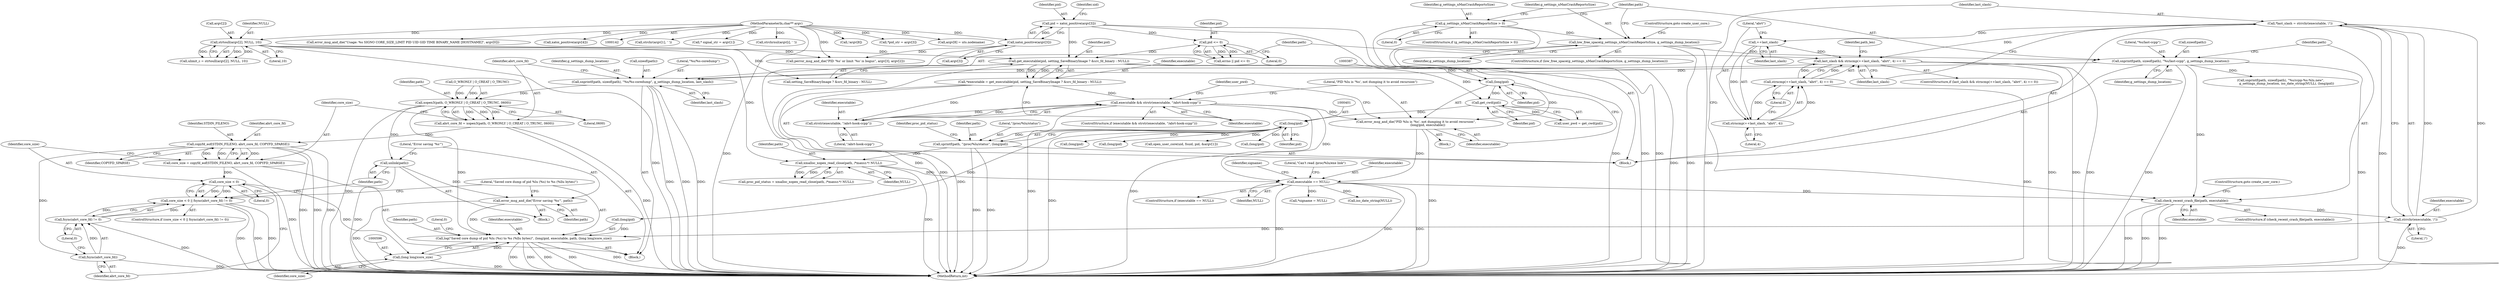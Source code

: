 digraph "0_abrt_4f2c1ddd3e3b81d2d5146b883115371f1cada9f9@API" {
"1000532" [label="(Call,*last_slash = strrchr(executable, '/'))"];
"1000534" [label="(Call,strrchr(executable, '/'))"];
"1000526" [label="(Call,check_recent_crash_file(path, executable))"];
"1000519" [label="(Call,snprintf(path, sizeof(path), \"%s/last-ccpp\", g_settings_dump_location))"];
"1000515" [label="(Call,low_free_space(g_settings_nMaxCrashReportsSize, g_settings_dump_location))"];
"1000510" [label="(Call,g_settings_nMaxCrashReportsSize > 0)"];
"1000453" [label="(Call,executable == NULL)"];
"1000384" [label="(Call,error_msg_and_die(\"PID %lu is '%s', not dumping it to avoid recursion\",\n                        (long)pid, executable))"];
"1000386" [label="(Call,(long)pid)"];
"1000370" [label="(Call,get_executable(pid, setting_SaveBinaryImage ? &src_fd_binary : NULL))"];
"1000317" [label="(Call,pid <= 0)"];
"1000301" [label="(Call,pid = xatoi_positive(argv[3]))"];
"1000303" [label="(Call,xatoi_positive(argv[3]))"];
"1000144" [label="(MethodParameterIn,char** argv)"];
"1000270" [label="(Call,strtoull(argv[2], NULL, 10))"];
"1000378" [label="(Call,executable && strstr(executable, \"/abrt-hook-ccpp\"))"];
"1000368" [label="(Call,*executable = get_executable(pid, setting_SaveBinaryImage ? &src_fd_binary : NULL))"];
"1000380" [label="(Call,strstr(executable, \"/abrt-hook-ccpp\"))"];
"1000405" [label="(Call,xmalloc_xopen_read_close(path, /*maxsz:*/ NULL))"];
"1000397" [label="(Call,sprintf(path, \"/proc/%lu/status\", (long)pid))"];
"1000400" [label="(Call,(long)pid)"];
"1000392" [label="(Call,get_cwd(pid))"];
"1000538" [label="(Call,last_slash && strncmp(++last_slash, \"abrt\", 4) == 0)"];
"1000548" [label="(Call,snprintf(path, sizeof(path), \"%s/%s-coredump\", g_settings_dump_location, last_slash))"];
"1000558" [label="(Call,xopen3(path, O_WRONLY | O_CREAT | O_TRUNC, 0600))"];
"1000556" [label="(Call,abrt_core_fd = xopen3(path, O_WRONLY | O_CREAT | O_TRUNC, 0600))"];
"1000569" [label="(Call,copyfd_eof(STDIN_FILENO, abrt_core_fd, COPYFD_SPARSE))"];
"1000567" [label="(Call,core_size = copyfd_eof(STDIN_FILENO, abrt_core_fd, COPYFD_SPARSE))"];
"1000575" [label="(Call,core_size < 0)"];
"1000574" [label="(Call,core_size < 0 || fsync(abrt_core_fd) != 0)"];
"1000595" [label="(Call,(long long)core_size)"];
"1000588" [label="(Call,log(\"Saved core dump of pid %lu (%s) to %s (%llu bytes)\", (long)pid, executable, path, (long long)core_size))"];
"1000579" [label="(Call,fsync(abrt_core_fd))"];
"1000578" [label="(Call,fsync(abrt_core_fd) != 0)"];
"1000583" [label="(Call,unlink(path))"];
"1000585" [label="(Call,error_msg_and_die(\"Error saving '%s'\", path))"];
"1000542" [label="(Call,++last_slash)"];
"1000541" [label="(Call,strncmp(++last_slash, \"abrt\", 4))"];
"1000540" [label="(Call,strncmp(++last_slash, \"abrt\", 4) == 0)"];
"1000576" [label="(Identifier,core_size)"];
"1000465" [label="(Identifier,signame)"];
"1000400" [label="(Call,(long)pid)"];
"1000177" [label="(Call,strchr(argv[1], ' '))"];
"1000385" [label="(Literal,\"PID %lu is '%s', not dumping it to avoid recursion\")"];
"1000388" [label="(Identifier,pid)"];
"1000275" [label="(Literal,10)"];
"1000527" [label="(Identifier,path)"];
"1000523" [label="(Literal,\"%s/last-ccpp\")"];
"1000573" [label="(ControlStructure,if (core_size < 0 || fsync(abrt_core_fd) != 0))"];
"1000597" [label="(Identifier,core_size)"];
"1000544" [label="(Literal,\"abrt\")"];
"1000536" [label="(Literal,'/')"];
"1000406" [label="(Identifier,path)"];
"1000458" [label="(Literal,\"Can't read /proc/%lu/exe link\")"];
"1000399" [label="(Literal,\"/proc/%lu/status\")"];
"1000386" [label="(Call,(long)pid)"];
"1000552" [label="(Literal,\"%s/%s-coredump\")"];
"1000257" [label="(Call,* signal_str = argv[1])"];
"1000567" [label="(Call,core_size = copyfd_eof(STDIN_FILENO, abrt_core_fd, COPYFD_SPARSE))"];
"1000369" [label="(Identifier,executable)"];
"1000547" [label="(Block,)"];
"1000609" [label="(Call,iso_date_string(NULL))"];
"1000510" [label="(Call,g_settings_nMaxCrashReportsSize > 0)"];
"1000302" [label="(Identifier,pid)"];
"1000548" [label="(Call,snprintf(path, sizeof(path), \"%s/%s-coredump\", g_settings_dump_location, last_slash))"];
"1000301" [label="(Call,pid = xatoi_positive(argv[3]))"];
"1000405" [label="(Call,xmalloc_xopen_read_close(path, /*maxsz:*/ NULL))"];
"1000553" [label="(Identifier,g_settings_dump_location)"];
"1000519" [label="(Call,snprintf(path, sizeof(path), \"%s/last-ccpp\", g_settings_dump_location))"];
"1000371" [label="(Identifier,pid)"];
"1000268" [label="(Call,ulimit_c = strtoull(argv[2], NULL, 10))"];
"1000404" [label="(Identifier,proc_pid_status)"];
"1000270" [label="(Call,strtoull(argv[2], NULL, 10))"];
"1000594" [label="(Identifier,path)"];
"1000560" [label="(Call,O_WRONLY | O_CREAT | O_TRUNC)"];
"1000570" [label="(Identifier,STDIN_FILENO)"];
"1000520" [label="(Identifier,path)"];
"1000526" [label="(Call,check_recent_crash_file(path, executable))"];
"1000541" [label="(Call,strncmp(++last_slash, \"abrt\", 4))"];
"1000517" [label="(Identifier,g_settings_dump_location)"];
"1000524" [label="(Identifier,g_settings_dump_location)"];
"1000542" [label="(Call,++last_slash)"];
"1000568" [label="(Identifier,core_size)"];
"1000565" [label="(Literal,0600)"];
"1000381" [label="(Identifier,executable)"];
"1000537" [label="(ControlStructure,if (last_slash && strncmp(++last_slash, \"abrt\", 4) == 0))"];
"1000595" [label="(Call,(long long)core_size)"];
"1000392" [label="(Call,get_cwd(pid))"];
"1000554" [label="(Identifier,last_slash)"];
"1000550" [label="(Call,sizeof(path))"];
"1000144" [label="(MethodParameterIn,char** argv)"];
"1000588" [label="(Call,log(\"Saved core dump of pid %lu (%s) to %s (%llu bytes)\", (long)pid, executable, path, (long long)core_size))"];
"1000571" [label="(Identifier,abrt_core_fd)"];
"1000577" [label="(Literal,0)"];
"1000382" [label="(Literal,\"/abrt-hook-ccpp\")"];
"1000384" [label="(Call,error_msg_and_die(\"PID %lu is '%s', not dumping it to avoid recursion\",\n                        (long)pid, executable))"];
"1000579" [label="(Call,fsync(abrt_core_fd))"];
"1001162" [label="(Call,(long)pid)"];
"1000530" [label="(ControlStructure,goto create_user_core;)"];
"1000303" [label="(Call,xatoi_positive(argv[3]))"];
"1000511" [label="(Identifier,g_settings_nMaxCrashReportsSize)"];
"1000543" [label="(Identifier,last_slash)"];
"1000549" [label="(Identifier,path)"];
"1000393" [label="(Identifier,pid)"];
"1000444" [label="(Call,open_user_core(uid, fsuid, pid, &argv[1]))"];
"1000586" [label="(Literal,\"Error saving '%s'\")"];
"1000582" [label="(Block,)"];
"1000540" [label="(Call,strncmp(++last_slash, \"abrt\", 4) == 0)"];
"1000379" [label="(Identifier,executable)"];
"1000459" [label="(Call,(long)pid)"];
"1000532" [label="(Call,*last_slash = strrchr(executable, '/'))"];
"1000452" [label="(ControlStructure,if (executable == NULL))"];
"1000455" [label="(Identifier,NULL)"];
"1000535" [label="(Identifier,executable)"];
"1000585" [label="(Call,error_msg_and_die(\"Error saving '%s'\", path))"];
"1000525" [label="(ControlStructure,if (check_recent_crash_file(path, executable)))"];
"1000309" [label="(Identifier,uid)"];
"1000383" [label="(Block,)"];
"1000558" [label="(Call,xopen3(path, O_WRONLY | O_CREAT | O_TRUNC, 0600))"];
"1000583" [label="(Call,unlink(path))"];
"1000380" [label="(Call,strstr(executable, \"/abrt-hook-ccpp\"))"];
"1000569" [label="(Call,copyfd_eof(STDIN_FILENO, abrt_core_fd, COPYFD_SPARSE))"];
"1000557" [label="(Identifier,abrt_core_fd)"];
"1000534" [label="(Call,strrchr(executable, '/'))"];
"1000521" [label="(Call,sizeof(path))"];
"1000377" [label="(ControlStructure,if (executable && strstr(executable, \"/abrt-hook-ccpp\")))"];
"1000315" [label="(Call,errno || pid <= 0)"];
"1000587" [label="(Identifier,path)"];
"1000318" [label="(Identifier,pid)"];
"1001171" [label="(MethodReturn,int)"];
"1000407" [label="(Identifier,NULL)"];
"1000546" [label="(Literal,0)"];
"1000516" [label="(Identifier,g_settings_nMaxCrashReportsSize)"];
"1000518" [label="(ControlStructure,goto create_user_core;)"];
"1000196" [label="(Call,strchrnul(argv[i], ' '))"];
"1000346" [label="(Call,!argv[8])"];
"1000271" [label="(Call,argv[2])"];
"1000539" [label="(Identifier,last_slash)"];
"1000538" [label="(Call,last_slash && strncmp(++last_slash, \"abrt\", 4) == 0)"];
"1000304" [label="(Call,argv[3])"];
"1000545" [label="(Literal,4)"];
"1000574" [label="(Call,core_size < 0 || fsync(abrt_core_fd) != 0)"];
"1000572" [label="(Identifier,COPYFD_SPARSE)"];
"1000602" [label="(Identifier,path_len)"];
"1000590" [label="(Call,(long)pid)"];
"1000512" [label="(Literal,0)"];
"1000391" [label="(Identifier,user_pwd)"];
"1000603" [label="(Call,snprintf(path, sizeof(path), \"%s/ccpp-%s-%lu.new\",\n            g_settings_dump_location, iso_date_string(NULL), (long)pid))"];
"1000464" [label="(Call,*signame = NULL)"];
"1000580" [label="(Identifier,abrt_core_fd)"];
"1000378" [label="(Call,executable && strstr(executable, \"/abrt-hook-ccpp\"))"];
"1000575" [label="(Call,core_size < 0)"];
"1000599" [label="(Literal,0)"];
"1000321" [label="(Call,perror_msg_and_die(\"PID '%s' or limit '%s' is bogus\", argv[3], argv[2]))"];
"1000372" [label="(Call,setting_SaveBinaryImage ? &src_fd_binary : NULL)"];
"1000589" [label="(Literal,\"Saved core dump of pid %lu (%s) to %s (%llu bytes)\")"];
"1000584" [label="(Identifier,path)"];
"1000454" [label="(Identifier,executable)"];
"1000389" [label="(Identifier,executable)"];
"1000368" [label="(Call,*executable = get_executable(pid, setting_SaveBinaryImage ? &src_fd_binary : NULL))"];
"1000509" [label="(ControlStructure,if (g_settings_nMaxCrashReportsSize > 0))"];
"1000295" [label="(Call,*pid_str = argv[3])"];
"1000390" [label="(Call,user_pwd = get_cwd(pid))"];
"1000581" [label="(Literal,0)"];
"1000354" [label="(Call,argv[8] = uts.nodename)"];
"1000514" [label="(ControlStructure,if (low_free_space(g_settings_nMaxCrashReportsSize, g_settings_dump_location)))"];
"1000578" [label="(Call,fsync(abrt_core_fd) != 0)"];
"1000453" [label="(Call,executable == NULL)"];
"1000145" [label="(Block,)"];
"1000171" [label="(Call,error_msg_and_die(\"Usage: %s SIGNO CORE_SIZE_LIMIT PID UID GID TIME BINARY_NAME [HOSTNAME]\", argv[0]))"];
"1000397" [label="(Call,sprintf(path, \"/proc/%lu/status\", (long)pid))"];
"1000402" [label="(Identifier,pid)"];
"1000559" [label="(Identifier,path)"];
"1000611" [label="(Call,(long)pid)"];
"1000515" [label="(Call,low_free_space(g_settings_nMaxCrashReportsSize, g_settings_dump_location))"];
"1000370" [label="(Call,get_executable(pid, setting_SaveBinaryImage ? &src_fd_binary : NULL))"];
"1000593" [label="(Identifier,executable)"];
"1000528" [label="(Identifier,executable)"];
"1000319" [label="(Literal,0)"];
"1000556" [label="(Call,abrt_core_fd = xopen3(path, O_WRONLY | O_CREAT | O_TRUNC, 0600))"];
"1000398" [label="(Identifier,path)"];
"1000317" [label="(Call,pid <= 0)"];
"1000403" [label="(Call,proc_pid_status = xmalloc_xopen_read_close(path, /*maxsz:*/ NULL))"];
"1000274" [label="(Identifier,NULL)"];
"1000310" [label="(Call,xatoi_positive(argv[4]))"];
"1000533" [label="(Identifier,last_slash)"];
"1000532" -> "1000145"  [label="AST: "];
"1000532" -> "1000534"  [label="CFG: "];
"1000533" -> "1000532"  [label="AST: "];
"1000534" -> "1000532"  [label="AST: "];
"1000539" -> "1000532"  [label="CFG: "];
"1000532" -> "1001171"  [label="DDG: "];
"1000534" -> "1000532"  [label="DDG: "];
"1000534" -> "1000532"  [label="DDG: "];
"1000532" -> "1000538"  [label="DDG: "];
"1000532" -> "1000542"  [label="DDG: "];
"1000534" -> "1000536"  [label="CFG: "];
"1000535" -> "1000534"  [label="AST: "];
"1000536" -> "1000534"  [label="AST: "];
"1000534" -> "1001171"  [label="DDG: "];
"1000526" -> "1000534"  [label="DDG: "];
"1000534" -> "1000588"  [label="DDG: "];
"1000526" -> "1000525"  [label="AST: "];
"1000526" -> "1000528"  [label="CFG: "];
"1000527" -> "1000526"  [label="AST: "];
"1000528" -> "1000526"  [label="AST: "];
"1000530" -> "1000526"  [label="CFG: "];
"1000533" -> "1000526"  [label="CFG: "];
"1000526" -> "1001171"  [label="DDG: "];
"1000526" -> "1001171"  [label="DDG: "];
"1000526" -> "1001171"  [label="DDG: "];
"1000519" -> "1000526"  [label="DDG: "];
"1000453" -> "1000526"  [label="DDG: "];
"1000519" -> "1000145"  [label="AST: "];
"1000519" -> "1000524"  [label="CFG: "];
"1000520" -> "1000519"  [label="AST: "];
"1000521" -> "1000519"  [label="AST: "];
"1000523" -> "1000519"  [label="AST: "];
"1000524" -> "1000519"  [label="AST: "];
"1000527" -> "1000519"  [label="CFG: "];
"1000519" -> "1001171"  [label="DDG: "];
"1000519" -> "1001171"  [label="DDG: "];
"1000515" -> "1000519"  [label="DDG: "];
"1000519" -> "1000548"  [label="DDG: "];
"1000519" -> "1000603"  [label="DDG: "];
"1000515" -> "1000514"  [label="AST: "];
"1000515" -> "1000517"  [label="CFG: "];
"1000516" -> "1000515"  [label="AST: "];
"1000517" -> "1000515"  [label="AST: "];
"1000518" -> "1000515"  [label="CFG: "];
"1000520" -> "1000515"  [label="CFG: "];
"1000515" -> "1001171"  [label="DDG: "];
"1000515" -> "1001171"  [label="DDG: "];
"1000515" -> "1001171"  [label="DDG: "];
"1000510" -> "1000515"  [label="DDG: "];
"1000510" -> "1000509"  [label="AST: "];
"1000510" -> "1000512"  [label="CFG: "];
"1000511" -> "1000510"  [label="AST: "];
"1000512" -> "1000510"  [label="AST: "];
"1000516" -> "1000510"  [label="CFG: "];
"1000520" -> "1000510"  [label="CFG: "];
"1000510" -> "1001171"  [label="DDG: "];
"1000510" -> "1001171"  [label="DDG: "];
"1000453" -> "1000452"  [label="AST: "];
"1000453" -> "1000455"  [label="CFG: "];
"1000454" -> "1000453"  [label="AST: "];
"1000455" -> "1000453"  [label="AST: "];
"1000458" -> "1000453"  [label="CFG: "];
"1000465" -> "1000453"  [label="CFG: "];
"1000453" -> "1001171"  [label="DDG: "];
"1000453" -> "1001171"  [label="DDG: "];
"1000453" -> "1001171"  [label="DDG: "];
"1000384" -> "1000453"  [label="DDG: "];
"1000378" -> "1000453"  [label="DDG: "];
"1000405" -> "1000453"  [label="DDG: "];
"1000453" -> "1000464"  [label="DDG: "];
"1000453" -> "1000609"  [label="DDG: "];
"1000384" -> "1000383"  [label="AST: "];
"1000384" -> "1000389"  [label="CFG: "];
"1000385" -> "1000384"  [label="AST: "];
"1000386" -> "1000384"  [label="AST: "];
"1000389" -> "1000384"  [label="AST: "];
"1000391" -> "1000384"  [label="CFG: "];
"1000384" -> "1001171"  [label="DDG: "];
"1000386" -> "1000384"  [label="DDG: "];
"1000378" -> "1000384"  [label="DDG: "];
"1000386" -> "1000388"  [label="CFG: "];
"1000387" -> "1000386"  [label="AST: "];
"1000388" -> "1000386"  [label="AST: "];
"1000389" -> "1000386"  [label="CFG: "];
"1000370" -> "1000386"  [label="DDG: "];
"1000386" -> "1000392"  [label="DDG: "];
"1000370" -> "1000368"  [label="AST: "];
"1000370" -> "1000372"  [label="CFG: "];
"1000371" -> "1000370"  [label="AST: "];
"1000372" -> "1000370"  [label="AST: "];
"1000368" -> "1000370"  [label="CFG: "];
"1000370" -> "1001171"  [label="DDG: "];
"1000370" -> "1000368"  [label="DDG: "];
"1000370" -> "1000368"  [label="DDG: "];
"1000317" -> "1000370"  [label="DDG: "];
"1000301" -> "1000370"  [label="DDG: "];
"1000270" -> "1000370"  [label="DDG: "];
"1000370" -> "1000392"  [label="DDG: "];
"1000317" -> "1000315"  [label="AST: "];
"1000317" -> "1000319"  [label="CFG: "];
"1000318" -> "1000317"  [label="AST: "];
"1000319" -> "1000317"  [label="AST: "];
"1000315" -> "1000317"  [label="CFG: "];
"1000317" -> "1000315"  [label="DDG: "];
"1000317" -> "1000315"  [label="DDG: "];
"1000301" -> "1000317"  [label="DDG: "];
"1000301" -> "1000145"  [label="AST: "];
"1000301" -> "1000303"  [label="CFG: "];
"1000302" -> "1000301"  [label="AST: "];
"1000303" -> "1000301"  [label="AST: "];
"1000309" -> "1000301"  [label="CFG: "];
"1000301" -> "1001171"  [label="DDG: "];
"1000303" -> "1000301"  [label="DDG: "];
"1000303" -> "1000304"  [label="CFG: "];
"1000304" -> "1000303"  [label="AST: "];
"1000303" -> "1001171"  [label="DDG: "];
"1000144" -> "1000303"  [label="DDG: "];
"1000303" -> "1000321"  [label="DDG: "];
"1000144" -> "1000142"  [label="AST: "];
"1000144" -> "1001171"  [label="DDG: "];
"1000144" -> "1000171"  [label="DDG: "];
"1000144" -> "1000177"  [label="DDG: "];
"1000144" -> "1000196"  [label="DDG: "];
"1000144" -> "1000257"  [label="DDG: "];
"1000144" -> "1000270"  [label="DDG: "];
"1000144" -> "1000295"  [label="DDG: "];
"1000144" -> "1000310"  [label="DDG: "];
"1000144" -> "1000321"  [label="DDG: "];
"1000144" -> "1000346"  [label="DDG: "];
"1000144" -> "1000354"  [label="DDG: "];
"1000270" -> "1000268"  [label="AST: "];
"1000270" -> "1000275"  [label="CFG: "];
"1000271" -> "1000270"  [label="AST: "];
"1000274" -> "1000270"  [label="AST: "];
"1000275" -> "1000270"  [label="AST: "];
"1000268" -> "1000270"  [label="CFG: "];
"1000270" -> "1001171"  [label="DDG: "];
"1000270" -> "1000268"  [label="DDG: "];
"1000270" -> "1000268"  [label="DDG: "];
"1000270" -> "1000268"  [label="DDG: "];
"1000270" -> "1000321"  [label="DDG: "];
"1000270" -> "1000372"  [label="DDG: "];
"1000270" -> "1000405"  [label="DDG: "];
"1000378" -> "1000377"  [label="AST: "];
"1000378" -> "1000379"  [label="CFG: "];
"1000378" -> "1000380"  [label="CFG: "];
"1000379" -> "1000378"  [label="AST: "];
"1000380" -> "1000378"  [label="AST: "];
"1000385" -> "1000378"  [label="CFG: "];
"1000391" -> "1000378"  [label="CFG: "];
"1000378" -> "1001171"  [label="DDG: "];
"1000378" -> "1001171"  [label="DDG: "];
"1000368" -> "1000378"  [label="DDG: "];
"1000380" -> "1000378"  [label="DDG: "];
"1000380" -> "1000378"  [label="DDG: "];
"1000368" -> "1000145"  [label="AST: "];
"1000369" -> "1000368"  [label="AST: "];
"1000379" -> "1000368"  [label="CFG: "];
"1000368" -> "1001171"  [label="DDG: "];
"1000368" -> "1000380"  [label="DDG: "];
"1000380" -> "1000382"  [label="CFG: "];
"1000381" -> "1000380"  [label="AST: "];
"1000382" -> "1000380"  [label="AST: "];
"1000405" -> "1000403"  [label="AST: "];
"1000405" -> "1000407"  [label="CFG: "];
"1000406" -> "1000405"  [label="AST: "];
"1000407" -> "1000405"  [label="AST: "];
"1000403" -> "1000405"  [label="CFG: "];
"1000405" -> "1001171"  [label="DDG: "];
"1000405" -> "1000403"  [label="DDG: "];
"1000405" -> "1000403"  [label="DDG: "];
"1000397" -> "1000405"  [label="DDG: "];
"1000397" -> "1000145"  [label="AST: "];
"1000397" -> "1000400"  [label="CFG: "];
"1000398" -> "1000397"  [label="AST: "];
"1000399" -> "1000397"  [label="AST: "];
"1000400" -> "1000397"  [label="AST: "];
"1000404" -> "1000397"  [label="CFG: "];
"1000397" -> "1001171"  [label="DDG: "];
"1000397" -> "1001171"  [label="DDG: "];
"1000400" -> "1000397"  [label="DDG: "];
"1000400" -> "1000402"  [label="CFG: "];
"1000401" -> "1000400"  [label="AST: "];
"1000402" -> "1000400"  [label="AST: "];
"1000400" -> "1001171"  [label="DDG: "];
"1000392" -> "1000400"  [label="DDG: "];
"1000400" -> "1000444"  [label="DDG: "];
"1000400" -> "1000459"  [label="DDG: "];
"1000400" -> "1000590"  [label="DDG: "];
"1000400" -> "1000611"  [label="DDG: "];
"1000400" -> "1001162"  [label="DDG: "];
"1000392" -> "1000390"  [label="AST: "];
"1000392" -> "1000393"  [label="CFG: "];
"1000393" -> "1000392"  [label="AST: "];
"1000390" -> "1000392"  [label="CFG: "];
"1000392" -> "1000390"  [label="DDG: "];
"1000538" -> "1000537"  [label="AST: "];
"1000538" -> "1000539"  [label="CFG: "];
"1000538" -> "1000540"  [label="CFG: "];
"1000539" -> "1000538"  [label="AST: "];
"1000540" -> "1000538"  [label="AST: "];
"1000549" -> "1000538"  [label="CFG: "];
"1000602" -> "1000538"  [label="CFG: "];
"1000538" -> "1001171"  [label="DDG: "];
"1000538" -> "1001171"  [label="DDG: "];
"1000538" -> "1001171"  [label="DDG: "];
"1000542" -> "1000538"  [label="DDG: "];
"1000540" -> "1000538"  [label="DDG: "];
"1000540" -> "1000538"  [label="DDG: "];
"1000538" -> "1000548"  [label="DDG: "];
"1000548" -> "1000547"  [label="AST: "];
"1000548" -> "1000554"  [label="CFG: "];
"1000549" -> "1000548"  [label="AST: "];
"1000550" -> "1000548"  [label="AST: "];
"1000552" -> "1000548"  [label="AST: "];
"1000553" -> "1000548"  [label="AST: "];
"1000554" -> "1000548"  [label="AST: "];
"1000557" -> "1000548"  [label="CFG: "];
"1000548" -> "1001171"  [label="DDG: "];
"1000548" -> "1001171"  [label="DDG: "];
"1000548" -> "1001171"  [label="DDG: "];
"1000548" -> "1000558"  [label="DDG: "];
"1000558" -> "1000556"  [label="AST: "];
"1000558" -> "1000565"  [label="CFG: "];
"1000559" -> "1000558"  [label="AST: "];
"1000560" -> "1000558"  [label="AST: "];
"1000565" -> "1000558"  [label="AST: "];
"1000556" -> "1000558"  [label="CFG: "];
"1000558" -> "1001171"  [label="DDG: "];
"1000558" -> "1000556"  [label="DDG: "];
"1000558" -> "1000556"  [label="DDG: "];
"1000558" -> "1000556"  [label="DDG: "];
"1000560" -> "1000558"  [label="DDG: "];
"1000560" -> "1000558"  [label="DDG: "];
"1000558" -> "1000583"  [label="DDG: "];
"1000558" -> "1000588"  [label="DDG: "];
"1000556" -> "1000547"  [label="AST: "];
"1000557" -> "1000556"  [label="AST: "];
"1000568" -> "1000556"  [label="CFG: "];
"1000556" -> "1001171"  [label="DDG: "];
"1000556" -> "1000569"  [label="DDG: "];
"1000569" -> "1000567"  [label="AST: "];
"1000569" -> "1000572"  [label="CFG: "];
"1000570" -> "1000569"  [label="AST: "];
"1000571" -> "1000569"  [label="AST: "];
"1000572" -> "1000569"  [label="AST: "];
"1000567" -> "1000569"  [label="CFG: "];
"1000569" -> "1001171"  [label="DDG: "];
"1000569" -> "1001171"  [label="DDG: "];
"1000569" -> "1001171"  [label="DDG: "];
"1000569" -> "1000567"  [label="DDG: "];
"1000569" -> "1000567"  [label="DDG: "];
"1000569" -> "1000567"  [label="DDG: "];
"1000569" -> "1000579"  [label="DDG: "];
"1000567" -> "1000547"  [label="AST: "];
"1000568" -> "1000567"  [label="AST: "];
"1000576" -> "1000567"  [label="CFG: "];
"1000567" -> "1001171"  [label="DDG: "];
"1000567" -> "1000575"  [label="DDG: "];
"1000575" -> "1000574"  [label="AST: "];
"1000575" -> "1000577"  [label="CFG: "];
"1000576" -> "1000575"  [label="AST: "];
"1000577" -> "1000575"  [label="AST: "];
"1000580" -> "1000575"  [label="CFG: "];
"1000574" -> "1000575"  [label="CFG: "];
"1000575" -> "1000574"  [label="DDG: "];
"1000575" -> "1000574"  [label="DDG: "];
"1000575" -> "1000595"  [label="DDG: "];
"1000574" -> "1000573"  [label="AST: "];
"1000574" -> "1000578"  [label="CFG: "];
"1000578" -> "1000574"  [label="AST: "];
"1000584" -> "1000574"  [label="CFG: "];
"1000589" -> "1000574"  [label="CFG: "];
"1000574" -> "1001171"  [label="DDG: "];
"1000574" -> "1001171"  [label="DDG: "];
"1000574" -> "1001171"  [label="DDG: "];
"1000578" -> "1000574"  [label="DDG: "];
"1000578" -> "1000574"  [label="DDG: "];
"1000595" -> "1000588"  [label="AST: "];
"1000595" -> "1000597"  [label="CFG: "];
"1000596" -> "1000595"  [label="AST: "];
"1000597" -> "1000595"  [label="AST: "];
"1000588" -> "1000595"  [label="CFG: "];
"1000595" -> "1001171"  [label="DDG: "];
"1000595" -> "1000588"  [label="DDG: "];
"1000588" -> "1000547"  [label="AST: "];
"1000589" -> "1000588"  [label="AST: "];
"1000590" -> "1000588"  [label="AST: "];
"1000593" -> "1000588"  [label="AST: "];
"1000594" -> "1000588"  [label="AST: "];
"1000599" -> "1000588"  [label="CFG: "];
"1000588" -> "1001171"  [label="DDG: "];
"1000588" -> "1001171"  [label="DDG: "];
"1000588" -> "1001171"  [label="DDG: "];
"1000588" -> "1001171"  [label="DDG: "];
"1000588" -> "1001171"  [label="DDG: "];
"1000590" -> "1000588"  [label="DDG: "];
"1000585" -> "1000588"  [label="DDG: "];
"1000579" -> "1000578"  [label="AST: "];
"1000579" -> "1000580"  [label="CFG: "];
"1000580" -> "1000579"  [label="AST: "];
"1000581" -> "1000579"  [label="CFG: "];
"1000579" -> "1001171"  [label="DDG: "];
"1000579" -> "1000578"  [label="DDG: "];
"1000578" -> "1000581"  [label="CFG: "];
"1000581" -> "1000578"  [label="AST: "];
"1000578" -> "1001171"  [label="DDG: "];
"1000583" -> "1000582"  [label="AST: "];
"1000583" -> "1000584"  [label="CFG: "];
"1000584" -> "1000583"  [label="AST: "];
"1000586" -> "1000583"  [label="CFG: "];
"1000583" -> "1001171"  [label="DDG: "];
"1000583" -> "1000585"  [label="DDG: "];
"1000585" -> "1000582"  [label="AST: "];
"1000585" -> "1000587"  [label="CFG: "];
"1000586" -> "1000585"  [label="AST: "];
"1000587" -> "1000585"  [label="AST: "];
"1000589" -> "1000585"  [label="CFG: "];
"1000585" -> "1001171"  [label="DDG: "];
"1000542" -> "1000541"  [label="AST: "];
"1000542" -> "1000543"  [label="CFG: "];
"1000543" -> "1000542"  [label="AST: "];
"1000544" -> "1000542"  [label="CFG: "];
"1000542" -> "1000541"  [label="DDG: "];
"1000541" -> "1000540"  [label="AST: "];
"1000541" -> "1000545"  [label="CFG: "];
"1000544" -> "1000541"  [label="AST: "];
"1000545" -> "1000541"  [label="AST: "];
"1000546" -> "1000541"  [label="CFG: "];
"1000541" -> "1000540"  [label="DDG: "];
"1000541" -> "1000540"  [label="DDG: "];
"1000540" -> "1000546"  [label="CFG: "];
"1000546" -> "1000540"  [label="AST: "];
"1000540" -> "1001171"  [label="DDG: "];
}
